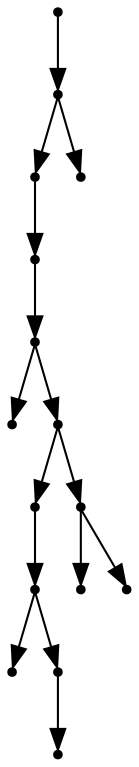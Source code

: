 digraph {
  15 [shape=point];
  14 [shape=point];
  12 [shape=point];
  11 [shape=point];
  10 [shape=point];
  0 [shape=point];
  9 [shape=point];
  5 [shape=point];
  4 [shape=point];
  1 [shape=point];
  3 [shape=point];
  2 [shape=point];
  8 [shape=point];
  6 [shape=point];
  7 [shape=point];
  13 [shape=point];
15 -> 14;
14 -> 12;
12 -> 11;
11 -> 10;
10 -> 0;
10 -> 9;
9 -> 5;
5 -> 4;
4 -> 1;
4 -> 3;
3 -> 2;
9 -> 8;
8 -> 6;
8 -> 7;
14 -> 13;
}
